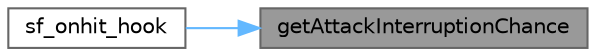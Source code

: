 digraph "getAttackInterruptionChance"
{
 // LATEX_PDF_SIZE
  bgcolor="transparent";
  edge [fontname=Helvetica,fontsize=10,labelfontname=Helvetica,labelfontsize=10];
  node [fontname=Helvetica,fontsize=10,shape=box,height=0.2,width=0.4];
  rankdir="RL";
  Node1 [id="Node000001",label="getAttackInterruptionChance",height=0.2,width=0.4,color="gray40", fillcolor="grey60", style="filled", fontcolor="black",tooltip=" "];
  Node1 -> Node2 [id="edge1_Node000001_Node000002",dir="back",color="steelblue1",style="solid",tooltip=" "];
  Node2 [id="Node000002",label="sf_onhit_hook",height=0.2,width=0.4,color="grey40", fillcolor="white", style="filled",URL="$sf__onhit__hook_8c.html#aefde32f4f9aa9831328593444c8811b9",tooltip=" "];
}
